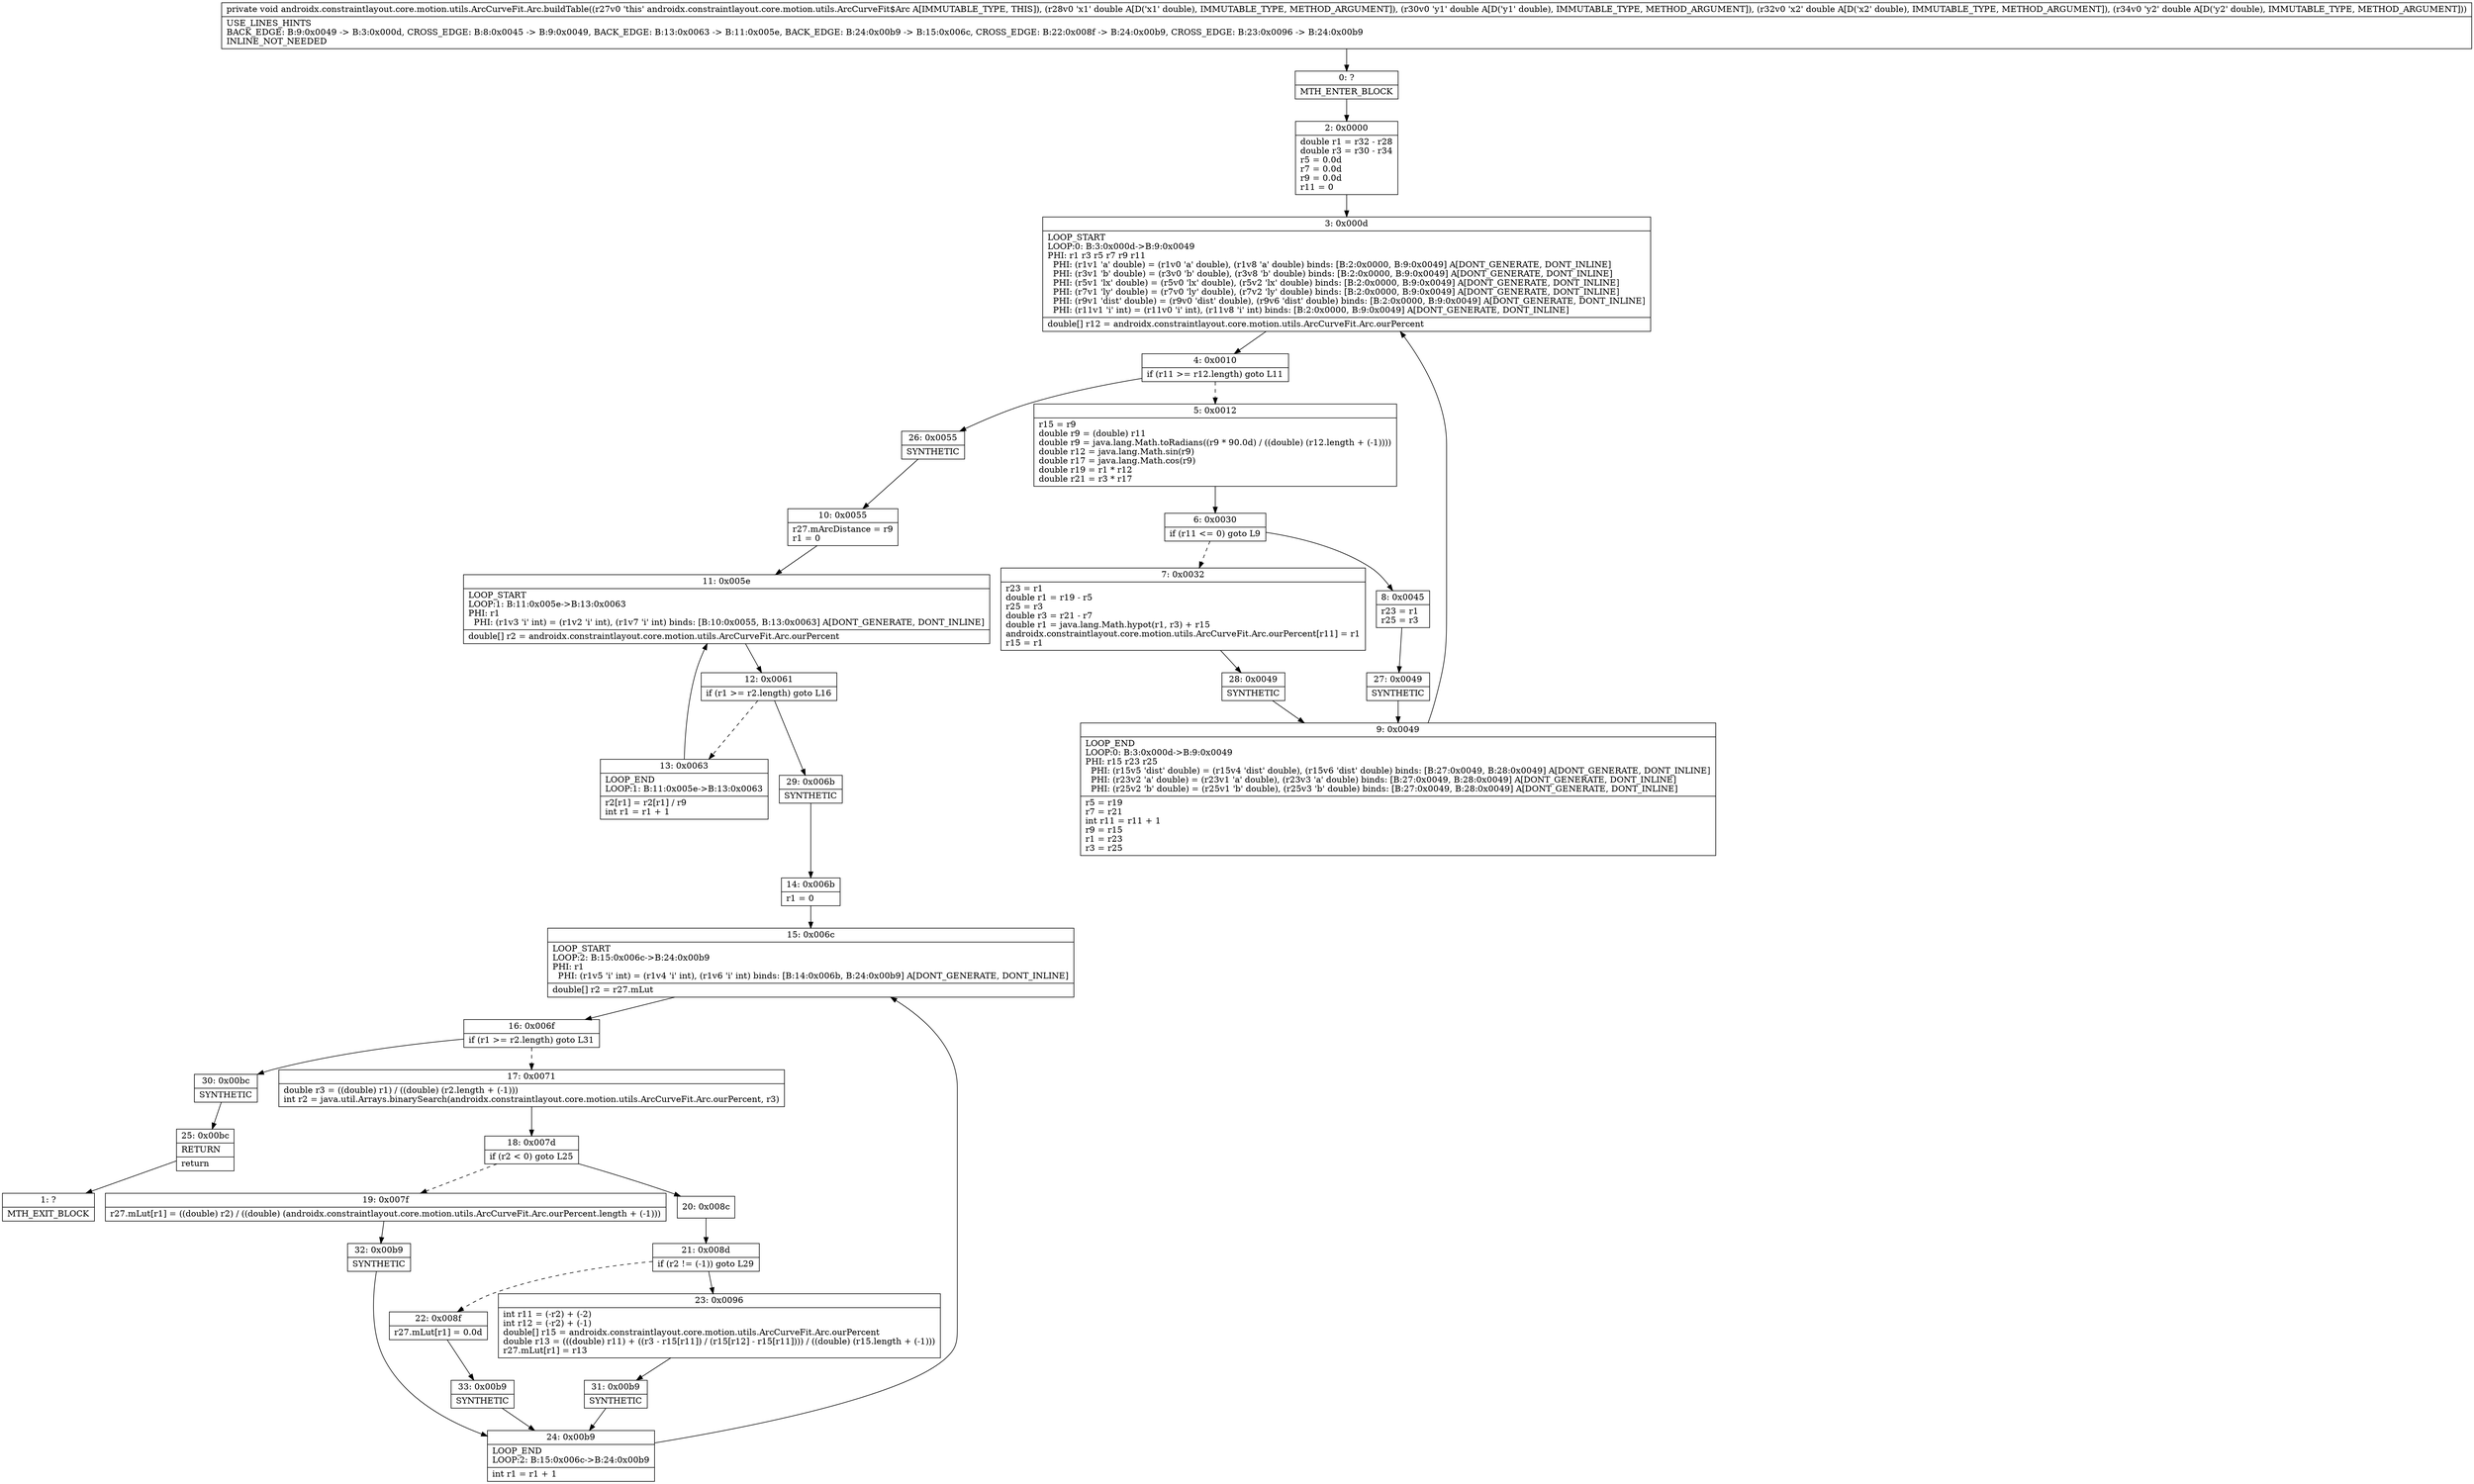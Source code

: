 digraph "CFG forandroidx.constraintlayout.core.motion.utils.ArcCurveFit.Arc.buildTable(DDDD)V" {
Node_0 [shape=record,label="{0\:\ ?|MTH_ENTER_BLOCK\l}"];
Node_2 [shape=record,label="{2\:\ 0x0000|double r1 = r32 \- r28\ldouble r3 = r30 \- r34\lr5 = 0.0d\lr7 = 0.0d\lr9 = 0.0d\lr11 = 0\l}"];
Node_3 [shape=record,label="{3\:\ 0x000d|LOOP_START\lLOOP:0: B:3:0x000d\-\>B:9:0x0049\lPHI: r1 r3 r5 r7 r9 r11 \l  PHI: (r1v1 'a' double) = (r1v0 'a' double), (r1v8 'a' double) binds: [B:2:0x0000, B:9:0x0049] A[DONT_GENERATE, DONT_INLINE]\l  PHI: (r3v1 'b' double) = (r3v0 'b' double), (r3v8 'b' double) binds: [B:2:0x0000, B:9:0x0049] A[DONT_GENERATE, DONT_INLINE]\l  PHI: (r5v1 'lx' double) = (r5v0 'lx' double), (r5v2 'lx' double) binds: [B:2:0x0000, B:9:0x0049] A[DONT_GENERATE, DONT_INLINE]\l  PHI: (r7v1 'ly' double) = (r7v0 'ly' double), (r7v2 'ly' double) binds: [B:2:0x0000, B:9:0x0049] A[DONT_GENERATE, DONT_INLINE]\l  PHI: (r9v1 'dist' double) = (r9v0 'dist' double), (r9v6 'dist' double) binds: [B:2:0x0000, B:9:0x0049] A[DONT_GENERATE, DONT_INLINE]\l  PHI: (r11v1 'i' int) = (r11v0 'i' int), (r11v8 'i' int) binds: [B:2:0x0000, B:9:0x0049] A[DONT_GENERATE, DONT_INLINE]\l|double[] r12 = androidx.constraintlayout.core.motion.utils.ArcCurveFit.Arc.ourPercent\l}"];
Node_4 [shape=record,label="{4\:\ 0x0010|if (r11 \>= r12.length) goto L11\l}"];
Node_5 [shape=record,label="{5\:\ 0x0012|r15 = r9\ldouble r9 = (double) r11\ldouble r9 = java.lang.Math.toRadians((r9 * 90.0d) \/ ((double) (r12.length + (\-1))))\ldouble r12 = java.lang.Math.sin(r9)\ldouble r17 = java.lang.Math.cos(r9)\ldouble r19 = r1 * r12\ldouble r21 = r3 * r17\l}"];
Node_6 [shape=record,label="{6\:\ 0x0030|if (r11 \<= 0) goto L9\l}"];
Node_7 [shape=record,label="{7\:\ 0x0032|r23 = r1\ldouble r1 = r19 \- r5\lr25 = r3\ldouble r3 = r21 \- r7\ldouble r1 = java.lang.Math.hypot(r1, r3) + r15\landroidx.constraintlayout.core.motion.utils.ArcCurveFit.Arc.ourPercent[r11] = r1\lr15 = r1\l}"];
Node_28 [shape=record,label="{28\:\ 0x0049|SYNTHETIC\l}"];
Node_9 [shape=record,label="{9\:\ 0x0049|LOOP_END\lLOOP:0: B:3:0x000d\-\>B:9:0x0049\lPHI: r15 r23 r25 \l  PHI: (r15v5 'dist' double) = (r15v4 'dist' double), (r15v6 'dist' double) binds: [B:27:0x0049, B:28:0x0049] A[DONT_GENERATE, DONT_INLINE]\l  PHI: (r23v2 'a' double) = (r23v1 'a' double), (r23v3 'a' double) binds: [B:27:0x0049, B:28:0x0049] A[DONT_GENERATE, DONT_INLINE]\l  PHI: (r25v2 'b' double) = (r25v1 'b' double), (r25v3 'b' double) binds: [B:27:0x0049, B:28:0x0049] A[DONT_GENERATE, DONT_INLINE]\l|r5 = r19\lr7 = r21\lint r11 = r11 + 1\lr9 = r15\lr1 = r23\lr3 = r25\l}"];
Node_8 [shape=record,label="{8\:\ 0x0045|r23 = r1\lr25 = r3\l}"];
Node_27 [shape=record,label="{27\:\ 0x0049|SYNTHETIC\l}"];
Node_26 [shape=record,label="{26\:\ 0x0055|SYNTHETIC\l}"];
Node_10 [shape=record,label="{10\:\ 0x0055|r27.mArcDistance = r9\lr1 = 0\l}"];
Node_11 [shape=record,label="{11\:\ 0x005e|LOOP_START\lLOOP:1: B:11:0x005e\-\>B:13:0x0063\lPHI: r1 \l  PHI: (r1v3 'i' int) = (r1v2 'i' int), (r1v7 'i' int) binds: [B:10:0x0055, B:13:0x0063] A[DONT_GENERATE, DONT_INLINE]\l|double[] r2 = androidx.constraintlayout.core.motion.utils.ArcCurveFit.Arc.ourPercent\l}"];
Node_12 [shape=record,label="{12\:\ 0x0061|if (r1 \>= r2.length) goto L16\l}"];
Node_13 [shape=record,label="{13\:\ 0x0063|LOOP_END\lLOOP:1: B:11:0x005e\-\>B:13:0x0063\l|r2[r1] = r2[r1] \/ r9\lint r1 = r1 + 1\l}"];
Node_29 [shape=record,label="{29\:\ 0x006b|SYNTHETIC\l}"];
Node_14 [shape=record,label="{14\:\ 0x006b|r1 = 0\l}"];
Node_15 [shape=record,label="{15\:\ 0x006c|LOOP_START\lLOOP:2: B:15:0x006c\-\>B:24:0x00b9\lPHI: r1 \l  PHI: (r1v5 'i' int) = (r1v4 'i' int), (r1v6 'i' int) binds: [B:14:0x006b, B:24:0x00b9] A[DONT_GENERATE, DONT_INLINE]\l|double[] r2 = r27.mLut\l}"];
Node_16 [shape=record,label="{16\:\ 0x006f|if (r1 \>= r2.length) goto L31\l}"];
Node_17 [shape=record,label="{17\:\ 0x0071|double r3 = ((double) r1) \/ ((double) (r2.length + (\-1)))\lint r2 = java.util.Arrays.binarySearch(androidx.constraintlayout.core.motion.utils.ArcCurveFit.Arc.ourPercent, r3)\l}"];
Node_18 [shape=record,label="{18\:\ 0x007d|if (r2 \< 0) goto L25\l}"];
Node_19 [shape=record,label="{19\:\ 0x007f|r27.mLut[r1] = ((double) r2) \/ ((double) (androidx.constraintlayout.core.motion.utils.ArcCurveFit.Arc.ourPercent.length + (\-1)))\l}"];
Node_32 [shape=record,label="{32\:\ 0x00b9|SYNTHETIC\l}"];
Node_24 [shape=record,label="{24\:\ 0x00b9|LOOP_END\lLOOP:2: B:15:0x006c\-\>B:24:0x00b9\l|int r1 = r1 + 1\l}"];
Node_20 [shape=record,label="{20\:\ 0x008c}"];
Node_21 [shape=record,label="{21\:\ 0x008d|if (r2 != (\-1)) goto L29\l}"];
Node_22 [shape=record,label="{22\:\ 0x008f|r27.mLut[r1] = 0.0d\l}"];
Node_33 [shape=record,label="{33\:\ 0x00b9|SYNTHETIC\l}"];
Node_23 [shape=record,label="{23\:\ 0x0096|int r11 = (\-r2) + (\-2)\lint r12 = (\-r2) + (\-1)\ldouble[] r15 = androidx.constraintlayout.core.motion.utils.ArcCurveFit.Arc.ourPercent\ldouble r13 = (((double) r11) + ((r3 \- r15[r11]) \/ (r15[r12] \- r15[r11]))) \/ ((double) (r15.length + (\-1)))\lr27.mLut[r1] = r13\l}"];
Node_31 [shape=record,label="{31\:\ 0x00b9|SYNTHETIC\l}"];
Node_30 [shape=record,label="{30\:\ 0x00bc|SYNTHETIC\l}"];
Node_25 [shape=record,label="{25\:\ 0x00bc|RETURN\l|return\l}"];
Node_1 [shape=record,label="{1\:\ ?|MTH_EXIT_BLOCK\l}"];
MethodNode[shape=record,label="{private void androidx.constraintlayout.core.motion.utils.ArcCurveFit.Arc.buildTable((r27v0 'this' androidx.constraintlayout.core.motion.utils.ArcCurveFit$Arc A[IMMUTABLE_TYPE, THIS]), (r28v0 'x1' double A[D('x1' double), IMMUTABLE_TYPE, METHOD_ARGUMENT]), (r30v0 'y1' double A[D('y1' double), IMMUTABLE_TYPE, METHOD_ARGUMENT]), (r32v0 'x2' double A[D('x2' double), IMMUTABLE_TYPE, METHOD_ARGUMENT]), (r34v0 'y2' double A[D('y2' double), IMMUTABLE_TYPE, METHOD_ARGUMENT]))  | USE_LINES_HINTS\lBACK_EDGE: B:9:0x0049 \-\> B:3:0x000d, CROSS_EDGE: B:8:0x0045 \-\> B:9:0x0049, BACK_EDGE: B:13:0x0063 \-\> B:11:0x005e, BACK_EDGE: B:24:0x00b9 \-\> B:15:0x006c, CROSS_EDGE: B:22:0x008f \-\> B:24:0x00b9, CROSS_EDGE: B:23:0x0096 \-\> B:24:0x00b9\lINLINE_NOT_NEEDED\l}"];
MethodNode -> Node_0;Node_0 -> Node_2;
Node_2 -> Node_3;
Node_3 -> Node_4;
Node_4 -> Node_5[style=dashed];
Node_4 -> Node_26;
Node_5 -> Node_6;
Node_6 -> Node_7[style=dashed];
Node_6 -> Node_8;
Node_7 -> Node_28;
Node_28 -> Node_9;
Node_9 -> Node_3;
Node_8 -> Node_27;
Node_27 -> Node_9;
Node_26 -> Node_10;
Node_10 -> Node_11;
Node_11 -> Node_12;
Node_12 -> Node_13[style=dashed];
Node_12 -> Node_29;
Node_13 -> Node_11;
Node_29 -> Node_14;
Node_14 -> Node_15;
Node_15 -> Node_16;
Node_16 -> Node_17[style=dashed];
Node_16 -> Node_30;
Node_17 -> Node_18;
Node_18 -> Node_19[style=dashed];
Node_18 -> Node_20;
Node_19 -> Node_32;
Node_32 -> Node_24;
Node_24 -> Node_15;
Node_20 -> Node_21;
Node_21 -> Node_22[style=dashed];
Node_21 -> Node_23;
Node_22 -> Node_33;
Node_33 -> Node_24;
Node_23 -> Node_31;
Node_31 -> Node_24;
Node_30 -> Node_25;
Node_25 -> Node_1;
}

